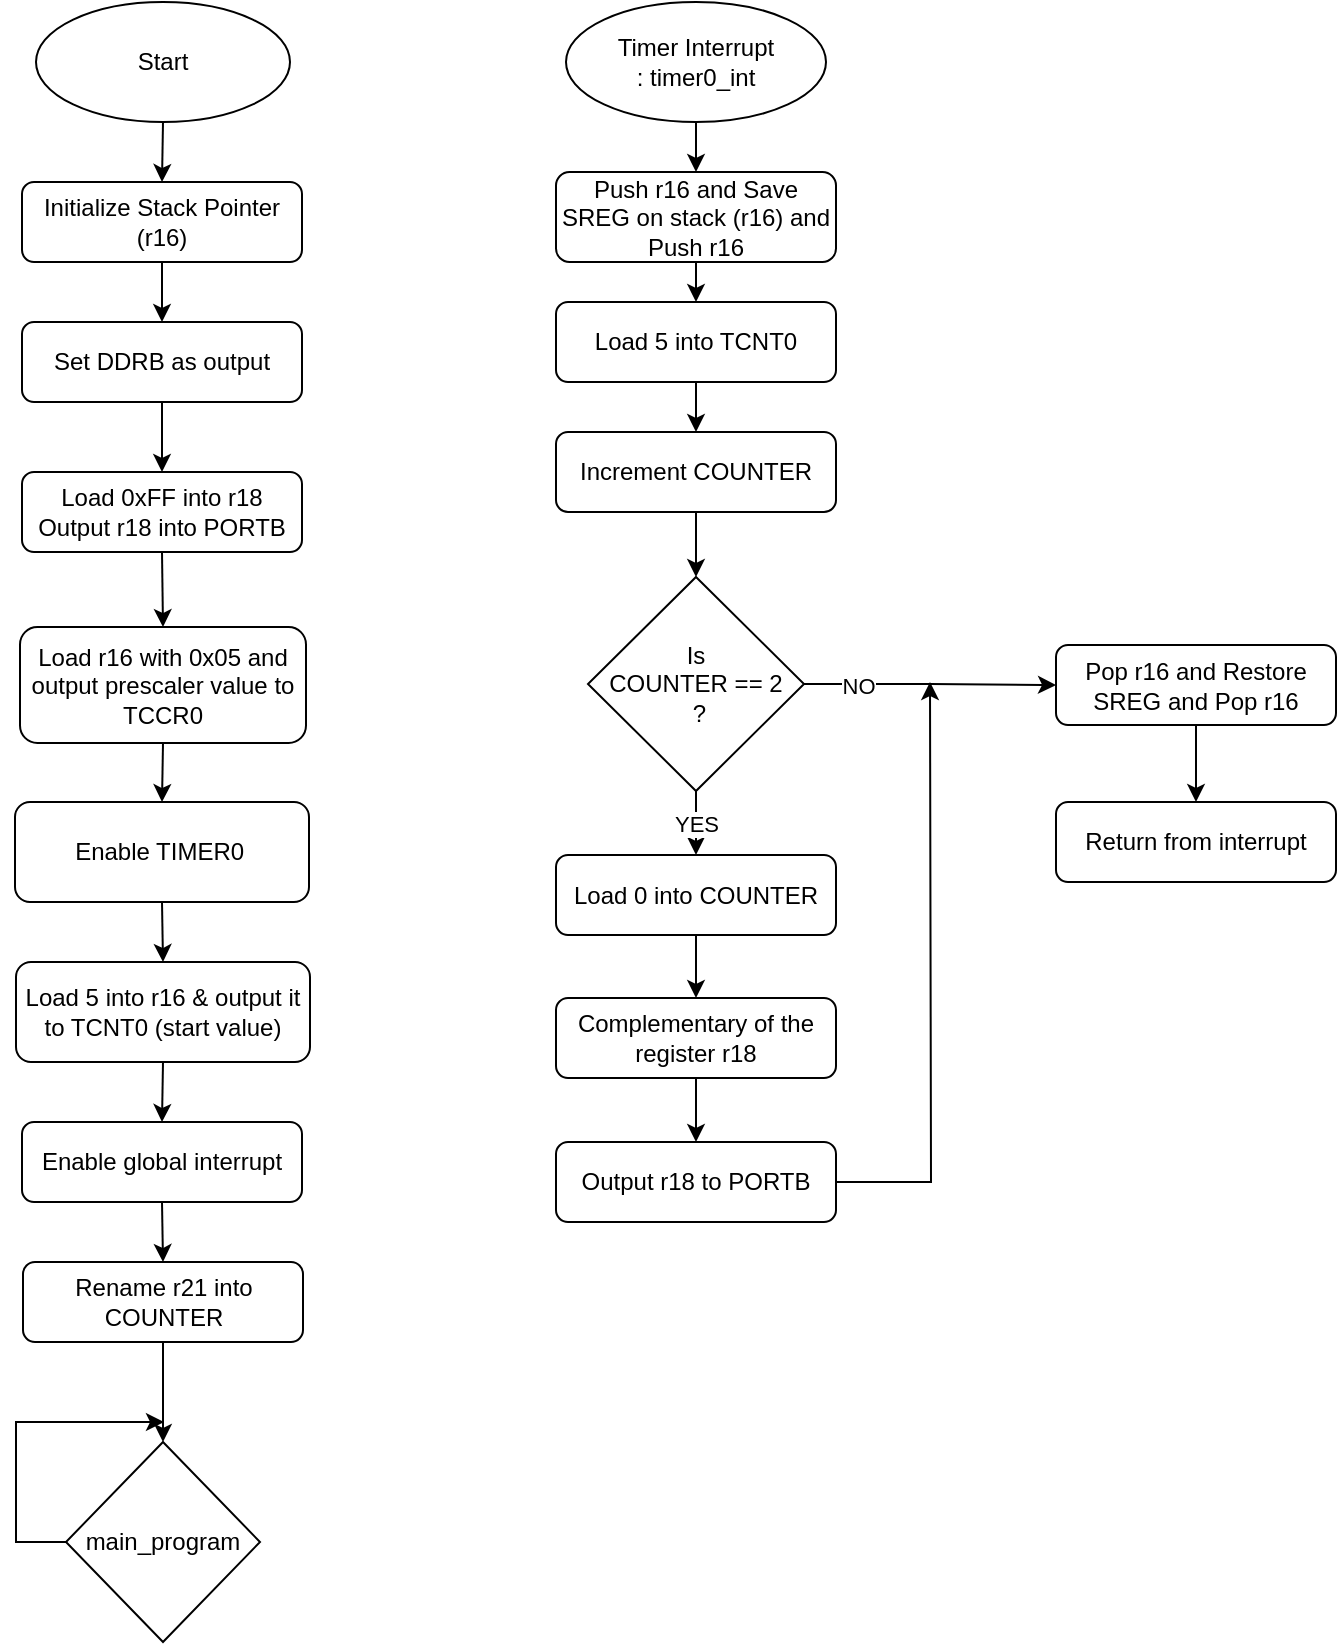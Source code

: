 <mxfile version="12.0.2" pages="1"><diagram id="Tx_QVgJ5DRoG0lkgjt5C" name="Page-1"><mxGraphModel dx="1024" dy="534" grid="1" gridSize="10" guides="1" tooltips="1" connect="1" arrows="1" fold="1" page="1" pageScale="1" pageWidth="827" pageHeight="1169" math="0" shadow="0"><root><mxCell id="0"/><mxCell id="1" parent="0"/><mxCell id="sXFAl_PQv7iRfYqln_vv-21" style="edgeStyle=orthogonalEdgeStyle;rounded=0;orthogonalLoop=1;jettySize=auto;html=1;exitX=0.5;exitY=1;exitDx=0;exitDy=0;entryX=0.5;entryY=0;entryDx=0;entryDy=0;" parent="1" source="sXFAl_PQv7iRfYqln_vv-1" target="sXFAl_PQv7iRfYqln_vv-2" edge="1"><mxGeometry relative="1" as="geometry"/></mxCell><mxCell id="sXFAl_PQv7iRfYqln_vv-1" value="Start" style="ellipse;whiteSpace=wrap;html=1;" parent="1" vertex="1"><mxGeometry x="120" y="10" width="127" height="60" as="geometry"/></mxCell><mxCell id="sXFAl_PQv7iRfYqln_vv-9" style="edgeStyle=orthogonalEdgeStyle;rounded=0;orthogonalLoop=1;jettySize=auto;html=1;exitX=0.5;exitY=1;exitDx=0;exitDy=0;entryX=0.5;entryY=0;entryDx=0;entryDy=0;" parent="1" source="sXFAl_PQv7iRfYqln_vv-2" target="sXFAl_PQv7iRfYqln_vv-3" edge="1"><mxGeometry relative="1" as="geometry"/></mxCell><mxCell id="sXFAl_PQv7iRfYqln_vv-2" value="Initialize Stack Pointer (r16)" style="rounded=1;whiteSpace=wrap;html=1;" parent="1" vertex="1"><mxGeometry x="113" y="100" width="140" height="40" as="geometry"/></mxCell><mxCell id="N1FCJaiP80dR15prFC4g-2" style="edgeStyle=orthogonalEdgeStyle;rounded=0;orthogonalLoop=1;jettySize=auto;html=1;exitX=0.5;exitY=1;exitDx=0;exitDy=0;entryX=0.5;entryY=0;entryDx=0;entryDy=0;" edge="1" parent="1" source="sXFAl_PQv7iRfYqln_vv-3" target="N1FCJaiP80dR15prFC4g-1"><mxGeometry relative="1" as="geometry"/></mxCell><mxCell id="sXFAl_PQv7iRfYqln_vv-3" value="Set DDRB as output" style="rounded=1;whiteSpace=wrap;html=1;" parent="1" vertex="1"><mxGeometry x="113" y="170" width="140" height="40" as="geometry"/></mxCell><mxCell id="N1FCJaiP80dR15prFC4g-7" style="edgeStyle=orthogonalEdgeStyle;rounded=0;orthogonalLoop=1;jettySize=auto;html=1;exitX=0.5;exitY=1;exitDx=0;exitDy=0;entryX=0.5;entryY=0;entryDx=0;entryDy=0;" edge="1" parent="1" source="sXFAl_PQv7iRfYqln_vv-4" target="N1FCJaiP80dR15prFC4g-5"><mxGeometry relative="1" as="geometry"/></mxCell><mxCell id="sXFAl_PQv7iRfYqln_vv-4" value="Enable TIMER0&amp;nbsp;" style="rounded=1;whiteSpace=wrap;html=1;" parent="1" vertex="1"><mxGeometry x="109.5" y="410" width="147" height="50" as="geometry"/></mxCell><mxCell id="N1FCJaiP80dR15prFC4g-12" style="edgeStyle=orthogonalEdgeStyle;rounded=0;orthogonalLoop=1;jettySize=auto;html=1;exitX=0.5;exitY=1;exitDx=0;exitDy=0;entryX=0.5;entryY=0;entryDx=0;entryDy=0;" edge="1" parent="1" source="sXFAl_PQv7iRfYqln_vv-6" target="N1FCJaiP80dR15prFC4g-11"><mxGeometry relative="1" as="geometry"/></mxCell><mxCell id="sXFAl_PQv7iRfYqln_vv-6" value="Enable global interrupt" style="rounded=1;whiteSpace=wrap;html=1;" parent="1" vertex="1"><mxGeometry x="113" y="570" width="140" height="40" as="geometry"/></mxCell><mxCell id="N1FCJaiP80dR15prFC4g-10" style="edgeStyle=orthogonalEdgeStyle;rounded=0;orthogonalLoop=1;jettySize=auto;html=1;exitX=0;exitY=0.5;exitDx=0;exitDy=0;" edge="1" parent="1" source="sXFAl_PQv7iRfYqln_vv-7"><mxGeometry relative="1" as="geometry"><mxPoint x="184" y="720" as="targetPoint"/><Array as="points"><mxPoint x="110" y="780"/></Array></mxGeometry></mxCell><mxCell id="sXFAl_PQv7iRfYqln_vv-7" value="main_program" style="rhombus;whiteSpace=wrap;html=1;" parent="1" vertex="1"><mxGeometry x="135" y="730" width="97" height="100" as="geometry"/></mxCell><mxCell id="sXFAl_PQv7iRfYqln_vv-32" style="edgeStyle=orthogonalEdgeStyle;rounded=0;orthogonalLoop=1;jettySize=auto;html=1;exitX=0.5;exitY=1;exitDx=0;exitDy=0;entryX=0.5;entryY=0;entryDx=0;entryDy=0;" parent="1" source="sXFAl_PQv7iRfYqln_vv-18" target="sXFAl_PQv7iRfYqln_vv-22" edge="1"><mxGeometry relative="1" as="geometry"/></mxCell><mxCell id="sXFAl_PQv7iRfYqln_vv-18" value="Timer Interrupt :&amp;nbsp;timer0_int" style="ellipse;whiteSpace=wrap;html=1;" parent="1" vertex="1"><mxGeometry x="385" y="10" width="130" height="60" as="geometry"/></mxCell><mxCell id="sXFAl_PQv7iRfYqln_vv-33" style="edgeStyle=orthogonalEdgeStyle;rounded=0;orthogonalLoop=1;jettySize=auto;html=1;exitX=0.5;exitY=1;exitDx=0;exitDy=0;entryX=0.5;entryY=0;entryDx=0;entryDy=0;" parent="1" source="sXFAl_PQv7iRfYqln_vv-22" target="sXFAl_PQv7iRfYqln_vv-23" edge="1"><mxGeometry relative="1" as="geometry"/></mxCell><mxCell id="sXFAl_PQv7iRfYqln_vv-22" value="Push r16 and Save SREG on stack (r16) and Push r16" style="rounded=1;whiteSpace=wrap;html=1;" parent="1" vertex="1"><mxGeometry x="380" y="95" width="140" height="45" as="geometry"/></mxCell><mxCell id="sXFAl_PQv7iRfYqln_vv-34" style="edgeStyle=orthogonalEdgeStyle;rounded=0;orthogonalLoop=1;jettySize=auto;html=1;exitX=0.5;exitY=1;exitDx=0;exitDy=0;entryX=0.5;entryY=0;entryDx=0;entryDy=0;" parent="1" source="sXFAl_PQv7iRfYqln_vv-23" target="sXFAl_PQv7iRfYqln_vv-24" edge="1"><mxGeometry relative="1" as="geometry"/></mxCell><mxCell id="sXFAl_PQv7iRfYqln_vv-23" value="Load 5 into TCNT0" style="rounded=1;whiteSpace=wrap;html=1;" parent="1" vertex="1"><mxGeometry x="380" y="160" width="140" height="40" as="geometry"/></mxCell><mxCell id="sXFAl_PQv7iRfYqln_vv-35" style="edgeStyle=orthogonalEdgeStyle;rounded=0;orthogonalLoop=1;jettySize=auto;html=1;exitX=0.5;exitY=1;exitDx=0;exitDy=0;entryX=0.5;entryY=0;entryDx=0;entryDy=0;" parent="1" source="sXFAl_PQv7iRfYqln_vv-24" target="sXFAl_PQv7iRfYqln_vv-25" edge="1"><mxGeometry relative="1" as="geometry"/></mxCell><mxCell id="sXFAl_PQv7iRfYqln_vv-24" value="Increment COUNTER" style="rounded=1;whiteSpace=wrap;html=1;" parent="1" vertex="1"><mxGeometry x="380" y="225" width="140" height="40" as="geometry"/></mxCell><mxCell id="sXFAl_PQv7iRfYqln_vv-37" value="NO" style="edgeStyle=orthogonalEdgeStyle;rounded=0;orthogonalLoop=1;jettySize=auto;html=1;exitX=1;exitY=0.5;exitDx=0;exitDy=0;entryX=0;entryY=0.5;entryDx=0;entryDy=0;" parent="1" source="sXFAl_PQv7iRfYqln_vv-25" target="sXFAl_PQv7iRfYqln_vv-26" edge="1"><mxGeometry x="0.008" y="-37" relative="1" as="geometry"><mxPoint x="-37" y="-37" as="offset"/></mxGeometry></mxCell><mxCell id="sXFAl_PQv7iRfYqln_vv-39" value="YES" style="edgeStyle=orthogonalEdgeStyle;rounded=0;orthogonalLoop=1;jettySize=auto;html=1;exitX=0.5;exitY=1;exitDx=0;exitDy=0;entryX=0.5;entryY=0;entryDx=0;entryDy=0;" parent="1" source="sXFAl_PQv7iRfYqln_vv-25" target="sXFAl_PQv7iRfYqln_vv-28" edge="1"><mxGeometry relative="1" as="geometry"><Array as="points"><mxPoint x="450" y="420"/><mxPoint x="450" y="420"/></Array></mxGeometry></mxCell><mxCell id="sXFAl_PQv7iRfYqln_vv-25" value="Is &lt;br&gt;COUNTER == 2&lt;br&gt;&amp;nbsp;?" style="rhombus;whiteSpace=wrap;html=1;" parent="1" vertex="1"><mxGeometry x="396" y="297.5" width="108" height="107" as="geometry"/></mxCell><mxCell id="sXFAl_PQv7iRfYqln_vv-38" style="edgeStyle=orthogonalEdgeStyle;rounded=0;orthogonalLoop=1;jettySize=auto;html=1;exitX=0.5;exitY=1;exitDx=0;exitDy=0;entryX=0.5;entryY=0;entryDx=0;entryDy=0;" parent="1" source="sXFAl_PQv7iRfYqln_vv-26" target="sXFAl_PQv7iRfYqln_vv-31" edge="1"><mxGeometry relative="1" as="geometry"/></mxCell><mxCell id="sXFAl_PQv7iRfYqln_vv-26" value="Pop r16 and Restore SREG and Pop r16" style="rounded=1;whiteSpace=wrap;html=1;" parent="1" vertex="1"><mxGeometry x="630" y="331.5" width="140" height="40" as="geometry"/></mxCell><mxCell id="sXFAl_PQv7iRfYqln_vv-41" style="edgeStyle=orthogonalEdgeStyle;rounded=0;orthogonalLoop=1;jettySize=auto;html=1;exitX=0.5;exitY=1;exitDx=0;exitDy=0;entryX=0.5;entryY=0;entryDx=0;entryDy=0;" parent="1" source="sXFAl_PQv7iRfYqln_vv-27" target="sXFAl_PQv7iRfYqln_vv-29" edge="1"><mxGeometry relative="1" as="geometry"/></mxCell><mxCell id="sXFAl_PQv7iRfYqln_vv-27" value="Complementary of the register r18" style="rounded=1;whiteSpace=wrap;html=1;" parent="1" vertex="1"><mxGeometry x="380" y="508" width="140" height="40" as="geometry"/></mxCell><mxCell id="sXFAl_PQv7iRfYqln_vv-40" style="edgeStyle=orthogonalEdgeStyle;rounded=0;orthogonalLoop=1;jettySize=auto;html=1;exitX=0.5;exitY=1;exitDx=0;exitDy=0;" parent="1" source="sXFAl_PQv7iRfYqln_vv-28" target="sXFAl_PQv7iRfYqln_vv-27" edge="1"><mxGeometry relative="1" as="geometry"/></mxCell><mxCell id="sXFAl_PQv7iRfYqln_vv-28" value="Load 0 into COUNTER" style="rounded=1;whiteSpace=wrap;html=1;" parent="1" vertex="1"><mxGeometry x="380" y="436.5" width="140" height="40" as="geometry"/></mxCell><mxCell id="sXFAl_PQv7iRfYqln_vv-42" style="edgeStyle=orthogonalEdgeStyle;rounded=0;orthogonalLoop=1;jettySize=auto;html=1;exitX=1;exitY=0.5;exitDx=0;exitDy=0;" parent="1" source="sXFAl_PQv7iRfYqln_vv-29" edge="1"><mxGeometry relative="1" as="geometry"><mxPoint x="567" y="350" as="targetPoint"/></mxGeometry></mxCell><mxCell id="sXFAl_PQv7iRfYqln_vv-29" value="Output r18 to PORTB" style="rounded=1;whiteSpace=wrap;html=1;" parent="1" vertex="1"><mxGeometry x="380" y="580" width="140" height="40" as="geometry"/></mxCell><mxCell id="sXFAl_PQv7iRfYqln_vv-31" value="Return from interrupt" style="rounded=1;whiteSpace=wrap;html=1;" parent="1" vertex="1"><mxGeometry x="630" y="410" width="140" height="40" as="geometry"/></mxCell><mxCell id="N1FCJaiP80dR15prFC4g-4" style="edgeStyle=orthogonalEdgeStyle;rounded=0;orthogonalLoop=1;jettySize=auto;html=1;exitX=0.5;exitY=1;exitDx=0;exitDy=0;entryX=0.5;entryY=0;entryDx=0;entryDy=0;" edge="1" parent="1" source="N1FCJaiP80dR15prFC4g-1" target="N1FCJaiP80dR15prFC4g-3"><mxGeometry relative="1" as="geometry"/></mxCell><mxCell id="N1FCJaiP80dR15prFC4g-1" value="Load 0xFF into r18&lt;br&gt;Output r18 into PORTB" style="rounded=1;whiteSpace=wrap;html=1;" vertex="1" parent="1"><mxGeometry x="113" y="245" width="140" height="40" as="geometry"/></mxCell><mxCell id="N1FCJaiP80dR15prFC4g-6" style="edgeStyle=orthogonalEdgeStyle;rounded=0;orthogonalLoop=1;jettySize=auto;html=1;exitX=0.5;exitY=1;exitDx=0;exitDy=0;entryX=0.5;entryY=0;entryDx=0;entryDy=0;" edge="1" parent="1" source="N1FCJaiP80dR15prFC4g-3" target="sXFAl_PQv7iRfYqln_vv-4"><mxGeometry relative="1" as="geometry"/></mxCell><mxCell id="N1FCJaiP80dR15prFC4g-3" value="Load r16 with 0x05 and output prescaler value to TCCR0" style="rounded=1;whiteSpace=wrap;html=1;" vertex="1" parent="1"><mxGeometry x="112" y="322.5" width="143" height="58" as="geometry"/></mxCell><mxCell id="N1FCJaiP80dR15prFC4g-8" style="edgeStyle=orthogonalEdgeStyle;rounded=0;orthogonalLoop=1;jettySize=auto;html=1;exitX=0.5;exitY=1;exitDx=0;exitDy=0;entryX=0.5;entryY=0;entryDx=0;entryDy=0;" edge="1" parent="1" source="N1FCJaiP80dR15prFC4g-5" target="sXFAl_PQv7iRfYqln_vv-6"><mxGeometry relative="1" as="geometry"/></mxCell><mxCell id="N1FCJaiP80dR15prFC4g-5" value="Load 5 into r16 &amp;amp; output it to TCNT0 (start value)" style="rounded=1;whiteSpace=wrap;html=1;" vertex="1" parent="1"><mxGeometry x="110" y="490" width="147" height="50" as="geometry"/></mxCell><mxCell id="N1FCJaiP80dR15prFC4g-13" style="edgeStyle=orthogonalEdgeStyle;rounded=0;orthogonalLoop=1;jettySize=auto;html=1;exitX=0.5;exitY=1;exitDx=0;exitDy=0;entryX=0.5;entryY=0;entryDx=0;entryDy=0;" edge="1" parent="1" source="N1FCJaiP80dR15prFC4g-11" target="sXFAl_PQv7iRfYqln_vv-7"><mxGeometry relative="1" as="geometry"/></mxCell><mxCell id="N1FCJaiP80dR15prFC4g-11" value="Rename r21 into COUNTER" style="rounded=1;whiteSpace=wrap;html=1;" vertex="1" parent="1"><mxGeometry x="113.5" y="640" width="140" height="40" as="geometry"/></mxCell></root></mxGraphModel></diagram></mxfile>